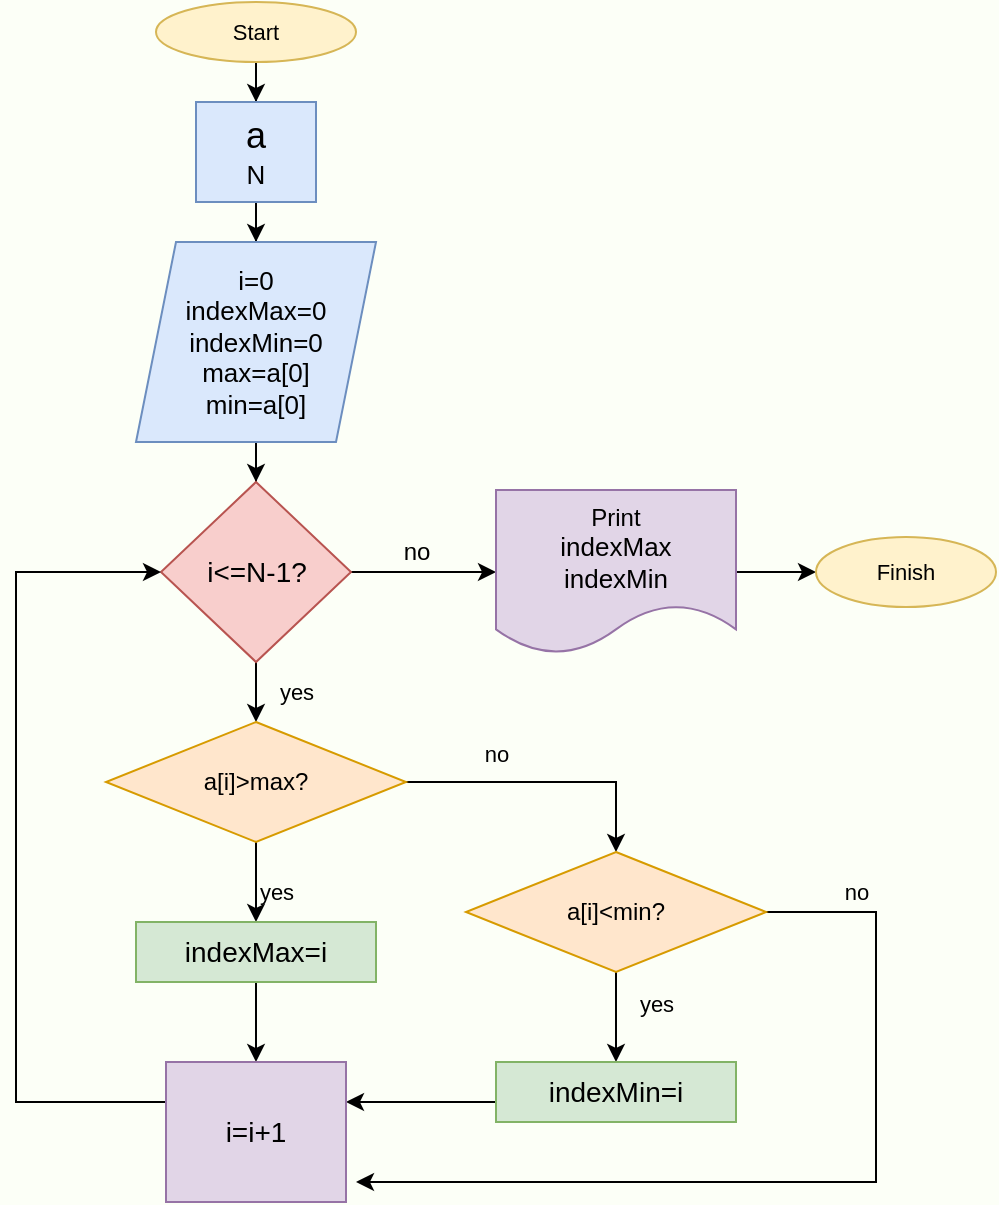 <mxfile version="20.3.0" type="device"><diagram id="feGO4jT3CwPG25NoQaLW" name="Страница 1"><mxGraphModel dx="1038" dy="641" grid="1" gridSize="10" guides="1" tooltips="1" connect="1" arrows="1" fold="1" page="1" pageScale="1" pageWidth="827" pageHeight="1169" background="#FCFFF7" math="0" shadow="0"><root><mxCell id="0"/><mxCell id="1" parent="0"/><mxCell id="tfP-slPZZHMz8YHR23ji-4" value="" style="edgeStyle=orthogonalEdgeStyle;rounded=0;orthogonalLoop=1;jettySize=auto;html=1;" parent="1" source="tfP-slPZZHMz8YHR23ji-1" target="tfP-slPZZHMz8YHR23ji-3" edge="1"><mxGeometry relative="1" as="geometry"/></mxCell><mxCell id="tfP-slPZZHMz8YHR23ji-1" value="&lt;font style=&quot;font-size: 11px;&quot;&gt;Start&lt;/font&gt;" style="ellipse;whiteSpace=wrap;html=1;fillColor=#fff2cc;strokeColor=#d6b656;" parent="1" vertex="1"><mxGeometry x="150" y="10" width="100" height="30" as="geometry"/></mxCell><mxCell id="tfP-slPZZHMz8YHR23ji-2" style="edgeStyle=orthogonalEdgeStyle;rounded=0;orthogonalLoop=1;jettySize=auto;html=1;exitX=0.5;exitY=1;exitDx=0;exitDy=0;" parent="1" source="tfP-slPZZHMz8YHR23ji-1" target="tfP-slPZZHMz8YHR23ji-1" edge="1"><mxGeometry relative="1" as="geometry"/></mxCell><mxCell id="tfP-slPZZHMz8YHR23ji-6" value="" style="edgeStyle=orthogonalEdgeStyle;rounded=0;orthogonalLoop=1;jettySize=auto;html=1;fontSize=15;" parent="1" source="tfP-slPZZHMz8YHR23ji-3" target="tfP-slPZZHMz8YHR23ji-5" edge="1"><mxGeometry relative="1" as="geometry"/></mxCell><mxCell id="tfP-slPZZHMz8YHR23ji-3" value="&lt;font style=&quot;&quot;&gt;&lt;font style=&quot;font-size: 18px;&quot;&gt;a&lt;/font&gt;&lt;br&gt;&lt;span style=&quot;font-size: 13px;&quot;&gt;N&lt;/span&gt;&lt;br&gt;&lt;/font&gt;" style="whiteSpace=wrap;html=1;fillColor=#dae8fc;strokeColor=#6c8ebf;" parent="1" vertex="1"><mxGeometry x="170" y="60" width="60" height="50" as="geometry"/></mxCell><mxCell id="tfP-slPZZHMz8YHR23ji-8" value="" style="edgeStyle=orthogonalEdgeStyle;rounded=0;orthogonalLoop=1;jettySize=auto;html=1;fontSize=14;" parent="1" source="tfP-slPZZHMz8YHR23ji-5" target="tfP-slPZZHMz8YHR23ji-7" edge="1"><mxGeometry relative="1" as="geometry"/></mxCell><mxCell id="tfP-slPZZHMz8YHR23ji-5" value="&lt;font style=&quot;font-size: 13px;&quot;&gt;i=0&lt;br&gt;indexMax=0&lt;br&gt;indexMin=0&lt;br&gt;max=a[0]&lt;br&gt;min=a[0]&lt;br&gt;&lt;/font&gt;" style="shape=parallelogram;perimeter=parallelogramPerimeter;whiteSpace=wrap;html=1;fixedSize=1;fillColor=#dae8fc;strokeColor=#6c8ebf;" parent="1" vertex="1"><mxGeometry x="140" y="130" width="120" height="100" as="geometry"/></mxCell><mxCell id="tfP-slPZZHMz8YHR23ji-12" value="" style="edgeStyle=orthogonalEdgeStyle;rounded=0;orthogonalLoop=1;jettySize=auto;html=1;fontSize=14;" parent="1" source="tfP-slPZZHMz8YHR23ji-7" target="tfP-slPZZHMz8YHR23ji-11" edge="1"><mxGeometry relative="1" as="geometry"/></mxCell><mxCell id="tfP-slPZZHMz8YHR23ji-38" value="" style="edgeStyle=orthogonalEdgeStyle;rounded=0;orthogonalLoop=1;jettySize=auto;html=1;fontSize=14;" parent="1" source="tfP-slPZZHMz8YHR23ji-7" target="tfP-slPZZHMz8YHR23ji-37" edge="1"><mxGeometry relative="1" as="geometry"/></mxCell><mxCell id="tfP-slPZZHMz8YHR23ji-7" value="&lt;font style=&quot;font-size: 14px;&quot;&gt;i&amp;lt;=N-1?&lt;/font&gt;" style="rhombus;whiteSpace=wrap;html=1;fillColor=#f8cecc;strokeColor=#b85450;" parent="1" vertex="1"><mxGeometry x="152.5" y="250" width="95" height="90" as="geometry"/></mxCell><mxCell id="tfP-slPZZHMz8YHR23ji-17" value="" style="edgeStyle=orthogonalEdgeStyle;rounded=0;orthogonalLoop=1;jettySize=auto;html=1;fontSize=14;" parent="1" source="tfP-slPZZHMz8YHR23ji-11" target="tfP-slPZZHMz8YHR23ji-16" edge="1"><mxGeometry relative="1" as="geometry"><Array as="points"><mxPoint x="380" y="400"/></Array></mxGeometry></mxCell><mxCell id="tfP-slPZZHMz8YHR23ji-18" value="" style="edgeStyle=orthogonalEdgeStyle;rounded=0;orthogonalLoop=1;jettySize=auto;html=1;fontSize=14;" parent="1" source="tfP-slPZZHMz8YHR23ji-11" target="tfP-slPZZHMz8YHR23ji-15" edge="1"><mxGeometry relative="1" as="geometry"/></mxCell><mxCell id="tfP-slPZZHMz8YHR23ji-11" value="a[i]&amp;gt;max?" style="rhombus;whiteSpace=wrap;html=1;fillColor=#ffe6cc;strokeColor=#d79b00;" parent="1" vertex="1"><mxGeometry x="125" y="370" width="150" height="60" as="geometry"/></mxCell><mxCell id="dK9kiRu5u7pRF4SZxOg6-1" style="edgeStyle=orthogonalEdgeStyle;rounded=0;orthogonalLoop=1;jettySize=auto;html=1;exitX=0.5;exitY=1;exitDx=0;exitDy=0;" parent="1" source="tfP-slPZZHMz8YHR23ji-15" target="tfP-slPZZHMz8YHR23ji-25" edge="1"><mxGeometry relative="1" as="geometry"><Array as="points"><mxPoint x="200" y="530"/><mxPoint x="200" y="530"/></Array></mxGeometry></mxCell><mxCell id="tfP-slPZZHMz8YHR23ji-15" value="indexMax=i" style="rounded=0;whiteSpace=wrap;html=1;fontSize=14;fillColor=#d5e8d4;strokeColor=#82b366;" parent="1" vertex="1"><mxGeometry x="140" y="470" width="120" height="30" as="geometry"/></mxCell><mxCell id="tfP-slPZZHMz8YHR23ji-24" value="" style="edgeStyle=orthogonalEdgeStyle;rounded=0;orthogonalLoop=1;jettySize=auto;html=1;fontSize=11;" parent="1" source="tfP-slPZZHMz8YHR23ji-16" target="tfP-slPZZHMz8YHR23ji-23" edge="1"><mxGeometry relative="1" as="geometry"><Array as="points"><mxPoint x="395" y="570"/></Array></mxGeometry></mxCell><mxCell id="dK9kiRu5u7pRF4SZxOg6-2" style="edgeStyle=orthogonalEdgeStyle;rounded=0;orthogonalLoop=1;jettySize=auto;html=1;" parent="1" source="tfP-slPZZHMz8YHR23ji-16" edge="1"><mxGeometry relative="1" as="geometry"><mxPoint x="250" y="600" as="targetPoint"/><Array as="points"><mxPoint x="510" y="465"/><mxPoint x="510" y="600"/></Array></mxGeometry></mxCell><mxCell id="tfP-slPZZHMz8YHR23ji-16" value="a[i]&amp;lt;min?" style="rhombus;whiteSpace=wrap;html=1;fillColor=#ffe6cc;strokeColor=#d79b00;" parent="1" vertex="1"><mxGeometry x="305" y="435" width="150" height="60" as="geometry"/></mxCell><mxCell id="tfP-slPZZHMz8YHR23ji-20" value="&lt;font style=&quot;font-size: 11px;&quot;&gt;no&lt;/font&gt;" style="text;html=1;align=center;verticalAlign=middle;resizable=0;points=[];autosize=1;strokeColor=none;fillColor=none;fontSize=14;" parent="1" vertex="1"><mxGeometry x="300" y="370" width="40" height="30" as="geometry"/></mxCell><mxCell id="tfP-slPZZHMz8YHR23ji-21" value="yes" style="text;html=1;align=center;verticalAlign=middle;resizable=0;points=[];autosize=1;strokeColor=none;fillColor=none;fontSize=11;" parent="1" vertex="1"><mxGeometry x="190" y="440" width="40" height="30" as="geometry"/></mxCell><mxCell id="tfP-slPZZHMz8YHR23ji-22" value="yes" style="text;html=1;align=center;verticalAlign=middle;resizable=0;points=[];autosize=1;strokeColor=none;fillColor=none;fontSize=11;" parent="1" vertex="1"><mxGeometry x="200" y="340" width="40" height="30" as="geometry"/></mxCell><mxCell id="tfP-slPZZHMz8YHR23ji-26" value="" style="edgeStyle=orthogonalEdgeStyle;rounded=0;orthogonalLoop=1;jettySize=auto;html=1;fontSize=14;" parent="1" source="tfP-slPZZHMz8YHR23ji-23" target="tfP-slPZZHMz8YHR23ji-25" edge="1"><mxGeometry relative="1" as="geometry"><Array as="points"><mxPoint x="270" y="560"/><mxPoint x="270" y="560"/></Array></mxGeometry></mxCell><mxCell id="tfP-slPZZHMz8YHR23ji-23" value="&lt;font style=&quot;font-size: 14px;&quot;&gt;indexMin=i&lt;/font&gt;" style="whiteSpace=wrap;html=1;fillColor=#d5e8d4;strokeColor=#82b366;" parent="1" vertex="1"><mxGeometry x="320" y="540" width="120" height="30" as="geometry"/></mxCell><mxCell id="tfP-slPZZHMz8YHR23ji-36" style="edgeStyle=orthogonalEdgeStyle;rounded=0;orthogonalLoop=1;jettySize=auto;html=1;fontSize=11;entryX=0;entryY=0.5;entryDx=0;entryDy=0;" parent="1" source="tfP-slPZZHMz8YHR23ji-25" target="tfP-slPZZHMz8YHR23ji-7" edge="1"><mxGeometry relative="1" as="geometry"><mxPoint x="120" y="310" as="targetPoint"/><Array as="points"><mxPoint x="80" y="560"/><mxPoint x="80" y="295"/></Array></mxGeometry></mxCell><mxCell id="tfP-slPZZHMz8YHR23ji-25" value="&lt;font style=&quot;font-size: 14px;&quot;&gt;i=i+1&lt;/font&gt;" style="whiteSpace=wrap;html=1;fillColor=#e1d5e7;strokeColor=#9673a6;" parent="1" vertex="1"><mxGeometry x="155" y="540" width="90" height="70" as="geometry"/></mxCell><mxCell id="tfP-slPZZHMz8YHR23ji-32" value="&lt;font style=&quot;font-size: 11px;&quot;&gt;yes&lt;/font&gt;" style="text;html=1;align=center;verticalAlign=middle;resizable=0;points=[];autosize=1;strokeColor=none;fillColor=none;fontSize=14;" parent="1" vertex="1"><mxGeometry x="380" y="495" width="40" height="30" as="geometry"/></mxCell><mxCell id="tfP-slPZZHMz8YHR23ji-33" value="no" style="text;html=1;align=center;verticalAlign=middle;resizable=0;points=[];autosize=1;strokeColor=none;fillColor=none;fontSize=11;" parent="1" vertex="1"><mxGeometry x="480" y="440" width="40" height="30" as="geometry"/></mxCell><mxCell id="tfP-slPZZHMz8YHR23ji-40" value="" style="edgeStyle=orthogonalEdgeStyle;rounded=0;orthogonalLoop=1;jettySize=auto;html=1;fontSize=14;" parent="1" source="tfP-slPZZHMz8YHR23ji-37" target="tfP-slPZZHMz8YHR23ji-39" edge="1"><mxGeometry relative="1" as="geometry"/></mxCell><mxCell id="tfP-slPZZHMz8YHR23ji-37" value="Print&lt;br&gt;&lt;span style=&quot;font-size: 13px;&quot;&gt;indexMax&lt;/span&gt;&lt;br style=&quot;font-size: 13px;&quot;&gt;&lt;span style=&quot;font-size: 13px;&quot;&gt;indexMin&lt;/span&gt;" style="shape=document;whiteSpace=wrap;html=1;boundedLbl=1;fillColor=#e1d5e7;strokeColor=#9673a6;" parent="1" vertex="1"><mxGeometry x="320" y="254.06" width="120" height="81.88" as="geometry"/></mxCell><mxCell id="tfP-slPZZHMz8YHR23ji-39" value="&lt;font style=&quot;font-size: 11px;&quot;&gt;Finish&lt;/font&gt;" style="ellipse;whiteSpace=wrap;html=1;fillColor=#fff2cc;strokeColor=#d6b656;" parent="1" vertex="1"><mxGeometry x="480" y="277.5" width="90" height="35" as="geometry"/></mxCell><mxCell id="6eAjdJ_UGq4gI8420ERD-1" value="no" style="text;html=1;align=center;verticalAlign=middle;resizable=0;points=[];autosize=1;strokeColor=none;fillColor=none;" parent="1" vertex="1"><mxGeometry x="260" y="270" width="40" height="30" as="geometry"/></mxCell></root></mxGraphModel></diagram></mxfile>